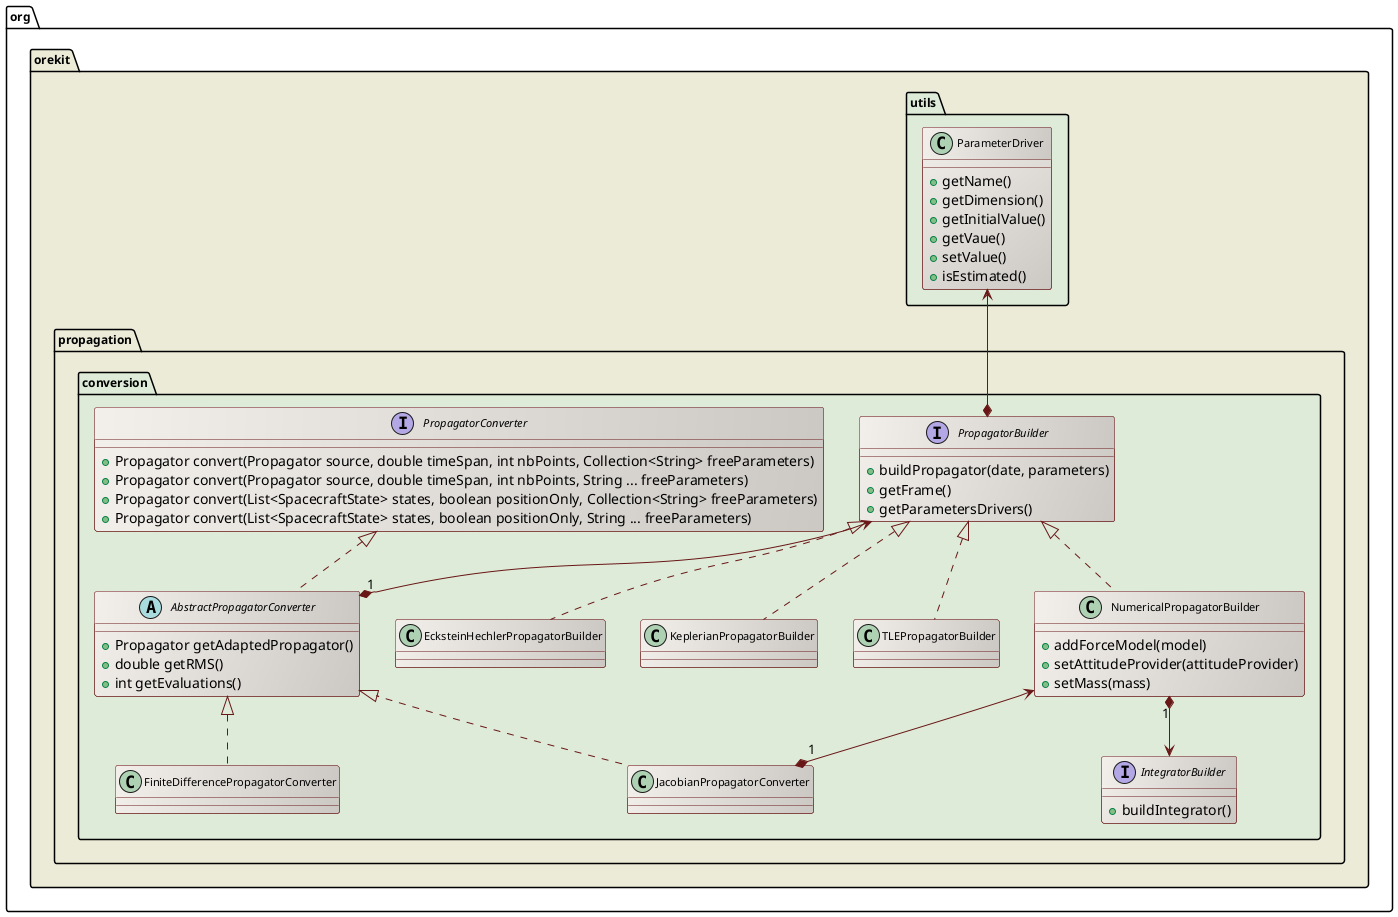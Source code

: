 ' Copyright 2002-2016 CS Systèmes d'Information
' Licensed to CS Systèmes d'Information (CS) under one or more
' contributor license agreements.  See the NOTICE file distributed with
' this work for additional information regarding copyright ownership.
' CS licenses this file to You under the Apache License, Version 2.0
' (the "License"); you may not use this file except in compliance with
' the License.  You may obtain a copy of the License at
'
'   http://www.apache.org/licenses/LICENSE-2.0
'
' Unless required by applicable law or agreed to in writing, software
' distributed under the License is distributed on an "AS IS" BASIS,
' WITHOUT WARRANTIES OR CONDITIONS OF ANY KIND, either express or implied.
' See the License for the specific language governing permissions and
' limitations under the License.
 
@startuml

  skinparam svek                  true
  skinparam ClassBackgroundColor  #F3EFEB/CCC9C5
  skinparam ClassArrowColor       #691616
  skinparam ClassBorderColor      #691616
  skinparam NoteBackgroundColor   #F3EFEB
  skinparam NoteBorderColor       #691616
  skinparam NoteFontColor         #691616
  skinparam ClassFontSize         11
  skinparam PackageFontSize       12

  package org.orekit #ECEBD8 {
    package utils #DDEBD8 {
      class ParameterDriver {
        +getName()
        +getDimension()
        +getInitialValue()
        +getVaue()
        +setValue()
        +isEstimated()
      }
    }

    package propagation.conversion #DDEBD8 {

      interface PropagatorBuilder {
        +buildPropagator(date, parameters)
        +getFrame()
        +getParametersDrivers()
      }

      class EcksteinHechlerPropagatorBuilder
      class KeplerianPropagatorBuilder
      class TLEPropagatorBuilder

      class NumericalPropagatorBuilder {
        +addForceModel(model)
        +setAttitudeProvider(attitudeProvider)
        +setMass(mass)
      }

      interface PropagatorConverter {
        +Propagator convert(Propagator source, double timeSpan, int nbPoints, Collection<String> freeParameters)
        +Propagator convert(Propagator source, double timeSpan, int nbPoints, String ... freeParameters)
        +Propagator convert(List<SpacecraftState> states, boolean positionOnly, Collection<String> freeParameters)
        +Propagator convert(List<SpacecraftState> states, boolean positionOnly, String ... freeParameters)
      }

      abstract class AbstractPropagatorConverter {
        +Propagator getAdaptedPropagator()
        +double getRMS()
        +int getEvaluations()
      }

      class FiniteDifferencePropagatorConverter
      class JacobianPropagatorConverter

      interface IntegratorBuilder {
        +buildIntegrator()
      }

      ParameterDriver  <--* PropagatorBuilder
      PropagatorBuilder <|.. EcksteinHechlerPropagatorBuilder
      PropagatorBuilder <|.. KeplerianPropagatorBuilder
      PropagatorBuilder <|.. NumericalPropagatorBuilder
      PropagatorBuilder <|.. TLEPropagatorBuilder

      PropagatorConverter <|.. AbstractPropagatorConverter
      AbstractPropagatorConverter <|.. JacobianPropagatorConverter
      AbstractPropagatorConverter <|.. FiniteDifferencePropagatorConverter

      PropagatorBuilder <--* "1" AbstractPropagatorConverter

      NumericalPropagatorBuilder <-* "1" JacobianPropagatorConverter

      NumericalPropagatorBuilder "1" *--> IntegratorBuilder

    }
  }


@enduml

